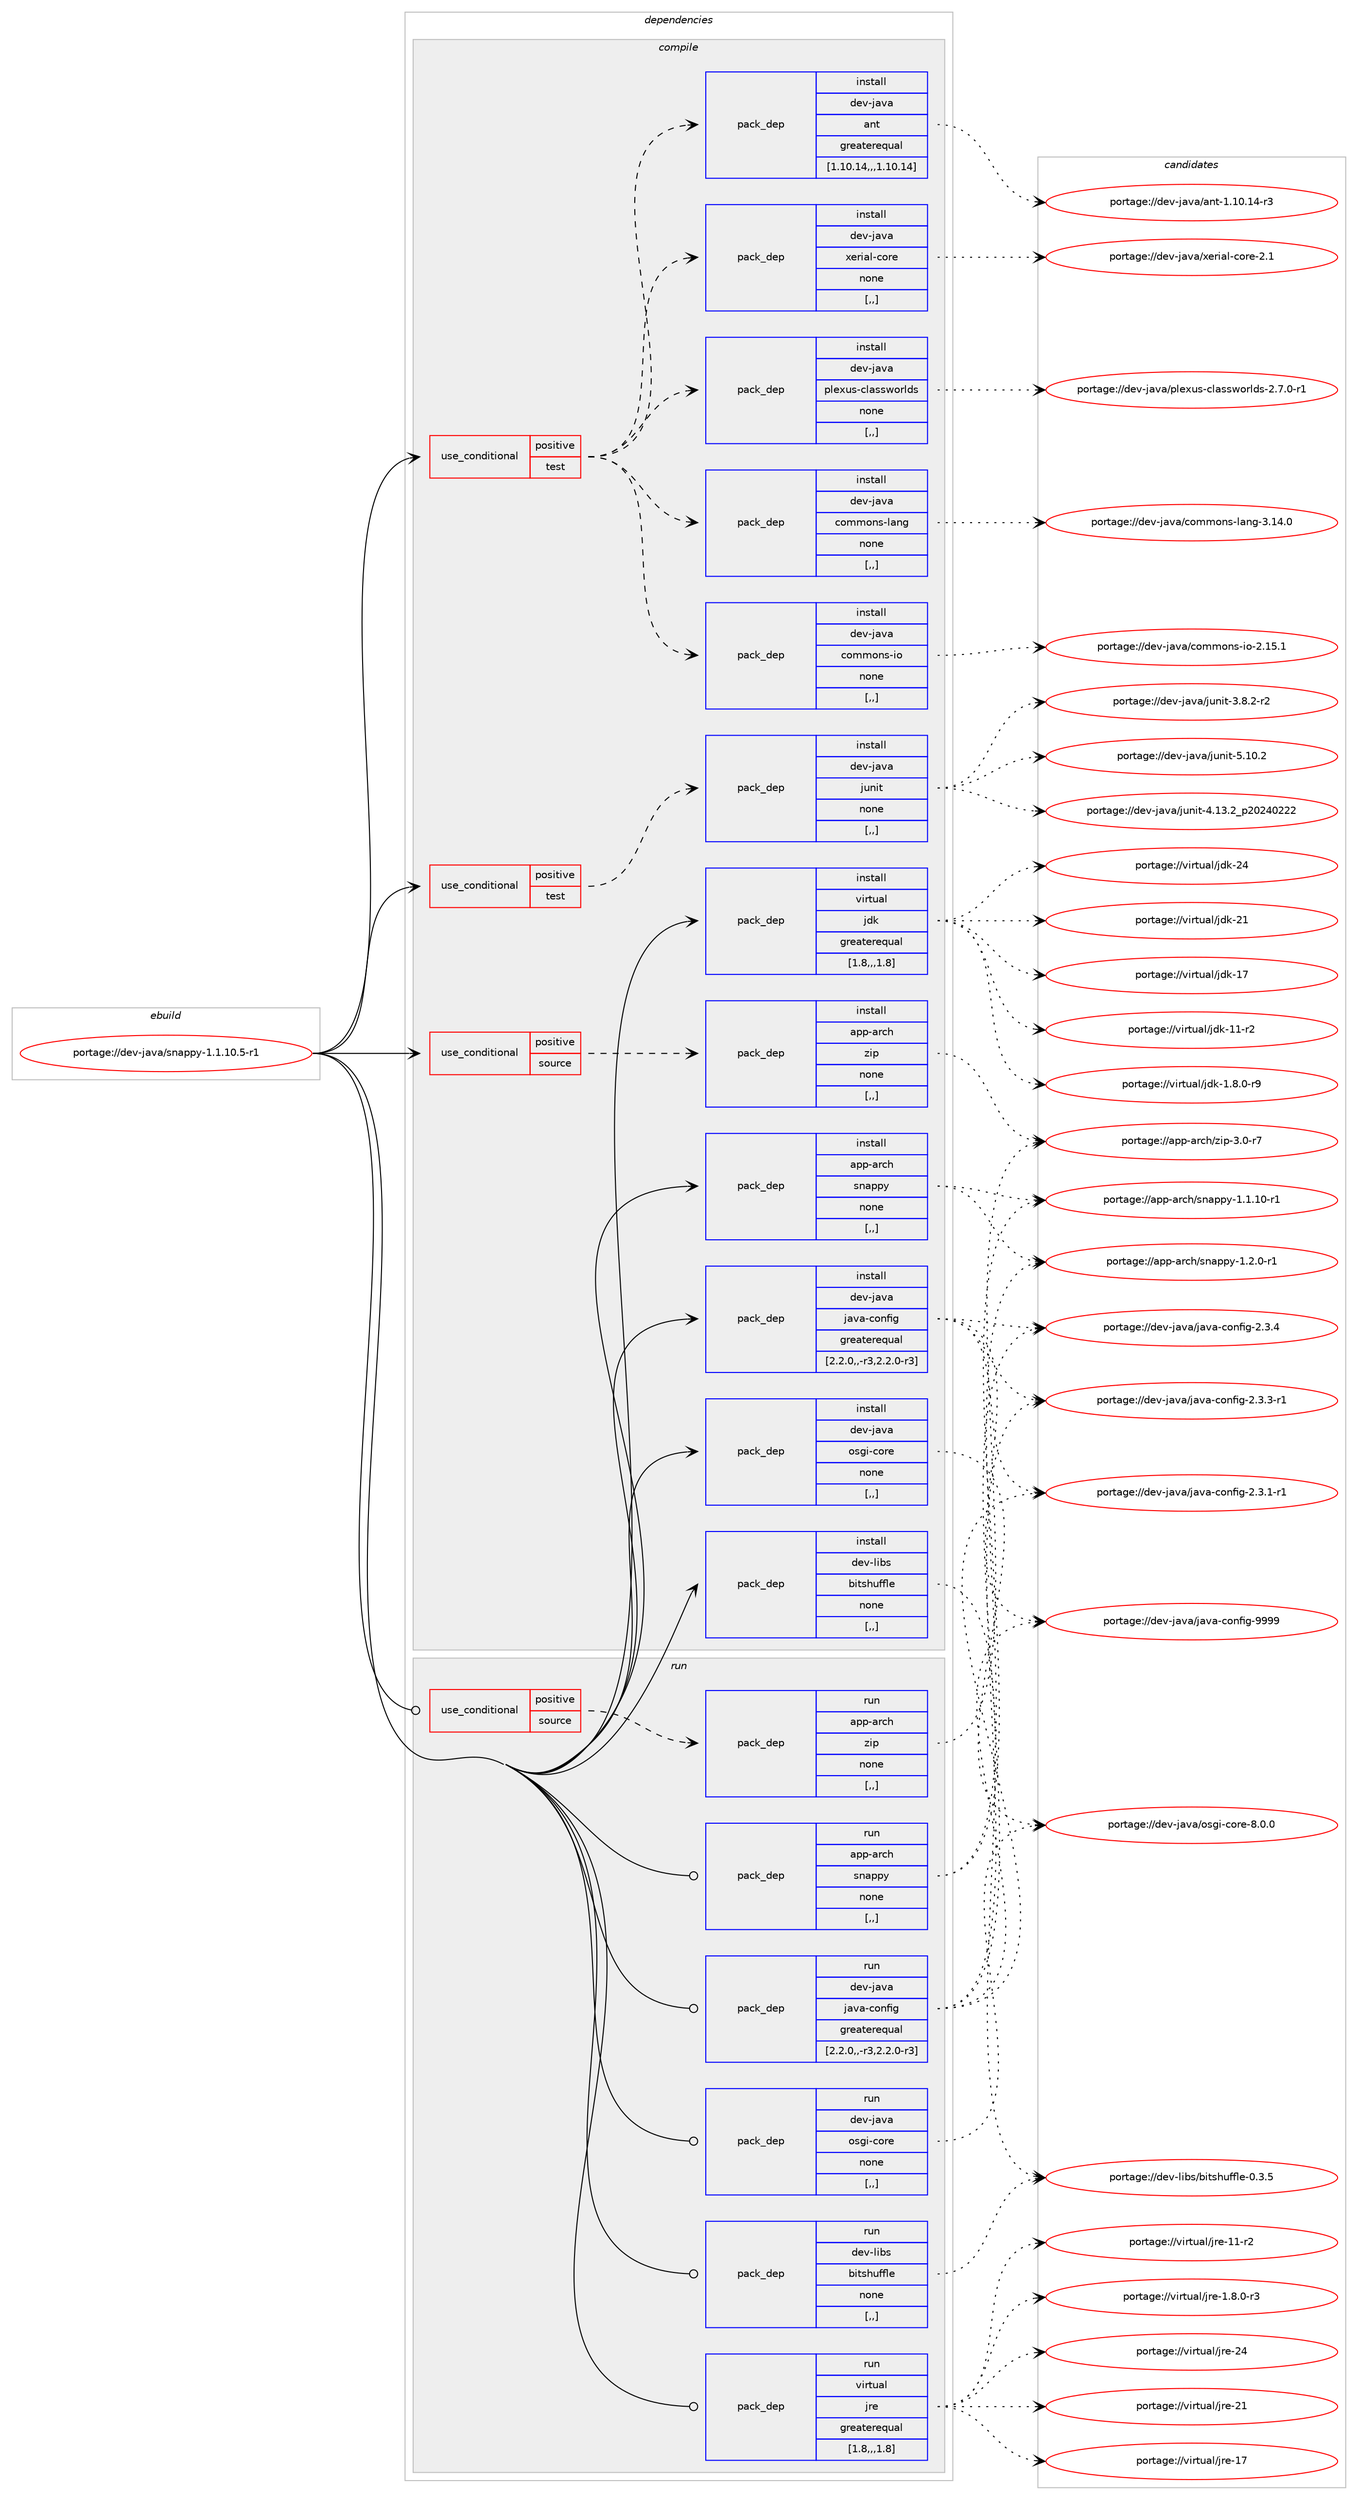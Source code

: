 digraph prolog {

# *************
# Graph options
# *************

newrank=true;
concentrate=true;
compound=true;
graph [rankdir=LR,fontname=Helvetica,fontsize=10,ranksep=1.5];#, ranksep=2.5, nodesep=0.2];
edge  [arrowhead=vee];
node  [fontname=Helvetica,fontsize=10];

# **********
# The ebuild
# **********

subgraph cluster_leftcol {
color=gray;
label=<<i>ebuild</i>>;
id [label="portage://dev-java/snappy-1.1.10.5-r1", color=red, width=4, href="../dev-java/snappy-1.1.10.5-r1.svg"];
}

# ****************
# The dependencies
# ****************

subgraph cluster_midcol {
color=gray;
label=<<i>dependencies</i>>;
subgraph cluster_compile {
fillcolor="#eeeeee";
style=filled;
label=<<i>compile</i>>;
subgraph cond22547 {
dependency97588 [label=<<TABLE BORDER="0" CELLBORDER="1" CELLSPACING="0" CELLPADDING="4"><TR><TD ROWSPAN="3" CELLPADDING="10">use_conditional</TD></TR><TR><TD>positive</TD></TR><TR><TD>source</TD></TR></TABLE>>, shape=none, color=red];
subgraph pack73973 {
dependency97589 [label=<<TABLE BORDER="0" CELLBORDER="1" CELLSPACING="0" CELLPADDING="4" WIDTH="220"><TR><TD ROWSPAN="6" CELLPADDING="30">pack_dep</TD></TR><TR><TD WIDTH="110">install</TD></TR><TR><TD>app-arch</TD></TR><TR><TD>zip</TD></TR><TR><TD>none</TD></TR><TR><TD>[,,]</TD></TR></TABLE>>, shape=none, color=blue];
}
dependency97588:e -> dependency97589:w [weight=20,style="dashed",arrowhead="vee"];
}
id:e -> dependency97588:w [weight=20,style="solid",arrowhead="vee"];
subgraph cond22548 {
dependency97590 [label=<<TABLE BORDER="0" CELLBORDER="1" CELLSPACING="0" CELLPADDING="4"><TR><TD ROWSPAN="3" CELLPADDING="10">use_conditional</TD></TR><TR><TD>positive</TD></TR><TR><TD>test</TD></TR></TABLE>>, shape=none, color=red];
subgraph pack73974 {
dependency97591 [label=<<TABLE BORDER="0" CELLBORDER="1" CELLSPACING="0" CELLPADDING="4" WIDTH="220"><TR><TD ROWSPAN="6" CELLPADDING="30">pack_dep</TD></TR><TR><TD WIDTH="110">install</TD></TR><TR><TD>dev-java</TD></TR><TR><TD>ant</TD></TR><TR><TD>greaterequal</TD></TR><TR><TD>[1.10.14,,,1.10.14]</TD></TR></TABLE>>, shape=none, color=blue];
}
dependency97590:e -> dependency97591:w [weight=20,style="dashed",arrowhead="vee"];
subgraph pack73975 {
dependency97592 [label=<<TABLE BORDER="0" CELLBORDER="1" CELLSPACING="0" CELLPADDING="4" WIDTH="220"><TR><TD ROWSPAN="6" CELLPADDING="30">pack_dep</TD></TR><TR><TD WIDTH="110">install</TD></TR><TR><TD>dev-java</TD></TR><TR><TD>commons-io</TD></TR><TR><TD>none</TD></TR><TR><TD>[,,]</TD></TR></TABLE>>, shape=none, color=blue];
}
dependency97590:e -> dependency97592:w [weight=20,style="dashed",arrowhead="vee"];
subgraph pack73976 {
dependency97593 [label=<<TABLE BORDER="0" CELLBORDER="1" CELLSPACING="0" CELLPADDING="4" WIDTH="220"><TR><TD ROWSPAN="6" CELLPADDING="30">pack_dep</TD></TR><TR><TD WIDTH="110">install</TD></TR><TR><TD>dev-java</TD></TR><TR><TD>commons-lang</TD></TR><TR><TD>none</TD></TR><TR><TD>[,,]</TD></TR></TABLE>>, shape=none, color=blue];
}
dependency97590:e -> dependency97593:w [weight=20,style="dashed",arrowhead="vee"];
subgraph pack73977 {
dependency97594 [label=<<TABLE BORDER="0" CELLBORDER="1" CELLSPACING="0" CELLPADDING="4" WIDTH="220"><TR><TD ROWSPAN="6" CELLPADDING="30">pack_dep</TD></TR><TR><TD WIDTH="110">install</TD></TR><TR><TD>dev-java</TD></TR><TR><TD>plexus-classworlds</TD></TR><TR><TD>none</TD></TR><TR><TD>[,,]</TD></TR></TABLE>>, shape=none, color=blue];
}
dependency97590:e -> dependency97594:w [weight=20,style="dashed",arrowhead="vee"];
subgraph pack73978 {
dependency97595 [label=<<TABLE BORDER="0" CELLBORDER="1" CELLSPACING="0" CELLPADDING="4" WIDTH="220"><TR><TD ROWSPAN="6" CELLPADDING="30">pack_dep</TD></TR><TR><TD WIDTH="110">install</TD></TR><TR><TD>dev-java</TD></TR><TR><TD>xerial-core</TD></TR><TR><TD>none</TD></TR><TR><TD>[,,]</TD></TR></TABLE>>, shape=none, color=blue];
}
dependency97590:e -> dependency97595:w [weight=20,style="dashed",arrowhead="vee"];
}
id:e -> dependency97590:w [weight=20,style="solid",arrowhead="vee"];
subgraph cond22549 {
dependency97596 [label=<<TABLE BORDER="0" CELLBORDER="1" CELLSPACING="0" CELLPADDING="4"><TR><TD ROWSPAN="3" CELLPADDING="10">use_conditional</TD></TR><TR><TD>positive</TD></TR><TR><TD>test</TD></TR></TABLE>>, shape=none, color=red];
subgraph pack73979 {
dependency97597 [label=<<TABLE BORDER="0" CELLBORDER="1" CELLSPACING="0" CELLPADDING="4" WIDTH="220"><TR><TD ROWSPAN="6" CELLPADDING="30">pack_dep</TD></TR><TR><TD WIDTH="110">install</TD></TR><TR><TD>dev-java</TD></TR><TR><TD>junit</TD></TR><TR><TD>none</TD></TR><TR><TD>[,,]</TD></TR></TABLE>>, shape=none, color=blue];
}
dependency97596:e -> dependency97597:w [weight=20,style="dashed",arrowhead="vee"];
}
id:e -> dependency97596:w [weight=20,style="solid",arrowhead="vee"];
subgraph pack73980 {
dependency97598 [label=<<TABLE BORDER="0" CELLBORDER="1" CELLSPACING="0" CELLPADDING="4" WIDTH="220"><TR><TD ROWSPAN="6" CELLPADDING="30">pack_dep</TD></TR><TR><TD WIDTH="110">install</TD></TR><TR><TD>app-arch</TD></TR><TR><TD>snappy</TD></TR><TR><TD>none</TD></TR><TR><TD>[,,]</TD></TR></TABLE>>, shape=none, color=blue];
}
id:e -> dependency97598:w [weight=20,style="solid",arrowhead="vee"];
subgraph pack73981 {
dependency97599 [label=<<TABLE BORDER="0" CELLBORDER="1" CELLSPACING="0" CELLPADDING="4" WIDTH="220"><TR><TD ROWSPAN="6" CELLPADDING="30">pack_dep</TD></TR><TR><TD WIDTH="110">install</TD></TR><TR><TD>dev-java</TD></TR><TR><TD>java-config</TD></TR><TR><TD>greaterequal</TD></TR><TR><TD>[2.2.0,,-r3,2.2.0-r3]</TD></TR></TABLE>>, shape=none, color=blue];
}
id:e -> dependency97599:w [weight=20,style="solid",arrowhead="vee"];
subgraph pack73982 {
dependency97600 [label=<<TABLE BORDER="0" CELLBORDER="1" CELLSPACING="0" CELLPADDING="4" WIDTH="220"><TR><TD ROWSPAN="6" CELLPADDING="30">pack_dep</TD></TR><TR><TD WIDTH="110">install</TD></TR><TR><TD>dev-java</TD></TR><TR><TD>osgi-core</TD></TR><TR><TD>none</TD></TR><TR><TD>[,,]</TD></TR></TABLE>>, shape=none, color=blue];
}
id:e -> dependency97600:w [weight=20,style="solid",arrowhead="vee"];
subgraph pack73983 {
dependency97601 [label=<<TABLE BORDER="0" CELLBORDER="1" CELLSPACING="0" CELLPADDING="4" WIDTH="220"><TR><TD ROWSPAN="6" CELLPADDING="30">pack_dep</TD></TR><TR><TD WIDTH="110">install</TD></TR><TR><TD>dev-libs</TD></TR><TR><TD>bitshuffle</TD></TR><TR><TD>none</TD></TR><TR><TD>[,,]</TD></TR></TABLE>>, shape=none, color=blue];
}
id:e -> dependency97601:w [weight=20,style="solid",arrowhead="vee"];
subgraph pack73984 {
dependency97602 [label=<<TABLE BORDER="0" CELLBORDER="1" CELLSPACING="0" CELLPADDING="4" WIDTH="220"><TR><TD ROWSPAN="6" CELLPADDING="30">pack_dep</TD></TR><TR><TD WIDTH="110">install</TD></TR><TR><TD>virtual</TD></TR><TR><TD>jdk</TD></TR><TR><TD>greaterequal</TD></TR><TR><TD>[1.8,,,1.8]</TD></TR></TABLE>>, shape=none, color=blue];
}
id:e -> dependency97602:w [weight=20,style="solid",arrowhead="vee"];
}
subgraph cluster_compileandrun {
fillcolor="#eeeeee";
style=filled;
label=<<i>compile and run</i>>;
}
subgraph cluster_run {
fillcolor="#eeeeee";
style=filled;
label=<<i>run</i>>;
subgraph cond22550 {
dependency97603 [label=<<TABLE BORDER="0" CELLBORDER="1" CELLSPACING="0" CELLPADDING="4"><TR><TD ROWSPAN="3" CELLPADDING="10">use_conditional</TD></TR><TR><TD>positive</TD></TR><TR><TD>source</TD></TR></TABLE>>, shape=none, color=red];
subgraph pack73985 {
dependency97604 [label=<<TABLE BORDER="0" CELLBORDER="1" CELLSPACING="0" CELLPADDING="4" WIDTH="220"><TR><TD ROWSPAN="6" CELLPADDING="30">pack_dep</TD></TR><TR><TD WIDTH="110">run</TD></TR><TR><TD>app-arch</TD></TR><TR><TD>zip</TD></TR><TR><TD>none</TD></TR><TR><TD>[,,]</TD></TR></TABLE>>, shape=none, color=blue];
}
dependency97603:e -> dependency97604:w [weight=20,style="dashed",arrowhead="vee"];
}
id:e -> dependency97603:w [weight=20,style="solid",arrowhead="odot"];
subgraph pack73986 {
dependency97605 [label=<<TABLE BORDER="0" CELLBORDER="1" CELLSPACING="0" CELLPADDING="4" WIDTH="220"><TR><TD ROWSPAN="6" CELLPADDING="30">pack_dep</TD></TR><TR><TD WIDTH="110">run</TD></TR><TR><TD>app-arch</TD></TR><TR><TD>snappy</TD></TR><TR><TD>none</TD></TR><TR><TD>[,,]</TD></TR></TABLE>>, shape=none, color=blue];
}
id:e -> dependency97605:w [weight=20,style="solid",arrowhead="odot"];
subgraph pack73987 {
dependency97606 [label=<<TABLE BORDER="0" CELLBORDER="1" CELLSPACING="0" CELLPADDING="4" WIDTH="220"><TR><TD ROWSPAN="6" CELLPADDING="30">pack_dep</TD></TR><TR><TD WIDTH="110">run</TD></TR><TR><TD>dev-java</TD></TR><TR><TD>java-config</TD></TR><TR><TD>greaterequal</TD></TR><TR><TD>[2.2.0,,-r3,2.2.0-r3]</TD></TR></TABLE>>, shape=none, color=blue];
}
id:e -> dependency97606:w [weight=20,style="solid",arrowhead="odot"];
subgraph pack73988 {
dependency97607 [label=<<TABLE BORDER="0" CELLBORDER="1" CELLSPACING="0" CELLPADDING="4" WIDTH="220"><TR><TD ROWSPAN="6" CELLPADDING="30">pack_dep</TD></TR><TR><TD WIDTH="110">run</TD></TR><TR><TD>dev-java</TD></TR><TR><TD>osgi-core</TD></TR><TR><TD>none</TD></TR><TR><TD>[,,]</TD></TR></TABLE>>, shape=none, color=blue];
}
id:e -> dependency97607:w [weight=20,style="solid",arrowhead="odot"];
subgraph pack73989 {
dependency97608 [label=<<TABLE BORDER="0" CELLBORDER="1" CELLSPACING="0" CELLPADDING="4" WIDTH="220"><TR><TD ROWSPAN="6" CELLPADDING="30">pack_dep</TD></TR><TR><TD WIDTH="110">run</TD></TR><TR><TD>dev-libs</TD></TR><TR><TD>bitshuffle</TD></TR><TR><TD>none</TD></TR><TR><TD>[,,]</TD></TR></TABLE>>, shape=none, color=blue];
}
id:e -> dependency97608:w [weight=20,style="solid",arrowhead="odot"];
subgraph pack73990 {
dependency97609 [label=<<TABLE BORDER="0" CELLBORDER="1" CELLSPACING="0" CELLPADDING="4" WIDTH="220"><TR><TD ROWSPAN="6" CELLPADDING="30">pack_dep</TD></TR><TR><TD WIDTH="110">run</TD></TR><TR><TD>virtual</TD></TR><TR><TD>jre</TD></TR><TR><TD>greaterequal</TD></TR><TR><TD>[1.8,,,1.8]</TD></TR></TABLE>>, shape=none, color=blue];
}
id:e -> dependency97609:w [weight=20,style="solid",arrowhead="odot"];
}
}

# **************
# The candidates
# **************

subgraph cluster_choices {
rank=same;
color=gray;
label=<<i>candidates</i>>;

subgraph choice73973 {
color=black;
nodesep=1;
choice9711211245971149910447122105112455146484511455 [label="portage://app-arch/zip-3.0-r7", color=red, width=4,href="../app-arch/zip-3.0-r7.svg"];
dependency97589:e -> choice9711211245971149910447122105112455146484511455:w [style=dotted,weight="100"];
}
subgraph choice73974 {
color=black;
nodesep=1;
choice100101118451069711897479711011645494649484649524511451 [label="portage://dev-java/ant-1.10.14-r3", color=red, width=4,href="../dev-java/ant-1.10.14-r3.svg"];
dependency97591:e -> choice100101118451069711897479711011645494649484649524511451:w [style=dotted,weight="100"];
}
subgraph choice73975 {
color=black;
nodesep=1;
choice10010111845106971189747991111091091111101154510511145504649534649 [label="portage://dev-java/commons-io-2.15.1", color=red, width=4,href="../dev-java/commons-io-2.15.1.svg"];
dependency97592:e -> choice10010111845106971189747991111091091111101154510511145504649534649:w [style=dotted,weight="100"];
}
subgraph choice73976 {
color=black;
nodesep=1;
choice1001011184510697118974799111109109111110115451089711010345514649524648 [label="portage://dev-java/commons-lang-3.14.0", color=red, width=4,href="../dev-java/commons-lang-3.14.0.svg"];
dependency97593:e -> choice1001011184510697118974799111109109111110115451089711010345514649524648:w [style=dotted,weight="100"];
}
subgraph choice73977 {
color=black;
nodesep=1;
choice100101118451069711897471121081011201171154599108971151151191111141081001154550465546484511449 [label="portage://dev-java/plexus-classworlds-2.7.0-r1", color=red, width=4,href="../dev-java/plexus-classworlds-2.7.0-r1.svg"];
dependency97594:e -> choice100101118451069711897471121081011201171154599108971151151191111141081001154550465546484511449:w [style=dotted,weight="100"];
}
subgraph choice73978 {
color=black;
nodesep=1;
choice1001011184510697118974712010111410597108459911111410145504649 [label="portage://dev-java/xerial-core-2.1", color=red, width=4,href="../dev-java/xerial-core-2.1.svg"];
dependency97595:e -> choice1001011184510697118974712010111410597108459911111410145504649:w [style=dotted,weight="100"];
}
subgraph choice73979 {
color=black;
nodesep=1;
choice1001011184510697118974710611711010511645534649484650 [label="portage://dev-java/junit-5.10.2", color=red, width=4,href="../dev-java/junit-5.10.2.svg"];
choice1001011184510697118974710611711010511645524649514650951125048505248505050 [label="portage://dev-java/junit-4.13.2_p20240222", color=red, width=4,href="../dev-java/junit-4.13.2_p20240222.svg"];
choice100101118451069711897471061171101051164551465646504511450 [label="portage://dev-java/junit-3.8.2-r2", color=red, width=4,href="../dev-java/junit-3.8.2-r2.svg"];
dependency97597:e -> choice1001011184510697118974710611711010511645534649484650:w [style=dotted,weight="100"];
dependency97597:e -> choice1001011184510697118974710611711010511645524649514650951125048505248505050:w [style=dotted,weight="100"];
dependency97597:e -> choice100101118451069711897471061171101051164551465646504511450:w [style=dotted,weight="100"];
}
subgraph choice73980 {
color=black;
nodesep=1;
choice9711211245971149910447115110971121121214549465046484511449 [label="portage://app-arch/snappy-1.2.0-r1", color=red, width=4,href="../app-arch/snappy-1.2.0-r1.svg"];
choice971121124597114991044711511097112112121454946494649484511449 [label="portage://app-arch/snappy-1.1.10-r1", color=red, width=4,href="../app-arch/snappy-1.1.10-r1.svg"];
dependency97598:e -> choice9711211245971149910447115110971121121214549465046484511449:w [style=dotted,weight="100"];
dependency97598:e -> choice971121124597114991044711511097112112121454946494649484511449:w [style=dotted,weight="100"];
}
subgraph choice73981 {
color=black;
nodesep=1;
choice10010111845106971189747106971189745991111101021051034557575757 [label="portage://dev-java/java-config-9999", color=red, width=4,href="../dev-java/java-config-9999.svg"];
choice1001011184510697118974710697118974599111110102105103455046514652 [label="portage://dev-java/java-config-2.3.4", color=red, width=4,href="../dev-java/java-config-2.3.4.svg"];
choice10010111845106971189747106971189745991111101021051034550465146514511449 [label="portage://dev-java/java-config-2.3.3-r1", color=red, width=4,href="../dev-java/java-config-2.3.3-r1.svg"];
choice10010111845106971189747106971189745991111101021051034550465146494511449 [label="portage://dev-java/java-config-2.3.1-r1", color=red, width=4,href="../dev-java/java-config-2.3.1-r1.svg"];
dependency97599:e -> choice10010111845106971189747106971189745991111101021051034557575757:w [style=dotted,weight="100"];
dependency97599:e -> choice1001011184510697118974710697118974599111110102105103455046514652:w [style=dotted,weight="100"];
dependency97599:e -> choice10010111845106971189747106971189745991111101021051034550465146514511449:w [style=dotted,weight="100"];
dependency97599:e -> choice10010111845106971189747106971189745991111101021051034550465146494511449:w [style=dotted,weight="100"];
}
subgraph choice73982 {
color=black;
nodesep=1;
choice100101118451069711897471111151031054599111114101455646484648 [label="portage://dev-java/osgi-core-8.0.0", color=red, width=4,href="../dev-java/osgi-core-8.0.0.svg"];
dependency97600:e -> choice100101118451069711897471111151031054599111114101455646484648:w [style=dotted,weight="100"];
}
subgraph choice73983 {
color=black;
nodesep=1;
choice10010111845108105981154798105116115104117102102108101454846514653 [label="portage://dev-libs/bitshuffle-0.3.5", color=red, width=4,href="../dev-libs/bitshuffle-0.3.5.svg"];
dependency97601:e -> choice10010111845108105981154798105116115104117102102108101454846514653:w [style=dotted,weight="100"];
}
subgraph choice73984 {
color=black;
nodesep=1;
choice1181051141161179710847106100107455052 [label="portage://virtual/jdk-24", color=red, width=4,href="../virtual/jdk-24.svg"];
choice1181051141161179710847106100107455049 [label="portage://virtual/jdk-21", color=red, width=4,href="../virtual/jdk-21.svg"];
choice1181051141161179710847106100107454955 [label="portage://virtual/jdk-17", color=red, width=4,href="../virtual/jdk-17.svg"];
choice11810511411611797108471061001074549494511450 [label="portage://virtual/jdk-11-r2", color=red, width=4,href="../virtual/jdk-11-r2.svg"];
choice11810511411611797108471061001074549465646484511457 [label="portage://virtual/jdk-1.8.0-r9", color=red, width=4,href="../virtual/jdk-1.8.0-r9.svg"];
dependency97602:e -> choice1181051141161179710847106100107455052:w [style=dotted,weight="100"];
dependency97602:e -> choice1181051141161179710847106100107455049:w [style=dotted,weight="100"];
dependency97602:e -> choice1181051141161179710847106100107454955:w [style=dotted,weight="100"];
dependency97602:e -> choice11810511411611797108471061001074549494511450:w [style=dotted,weight="100"];
dependency97602:e -> choice11810511411611797108471061001074549465646484511457:w [style=dotted,weight="100"];
}
subgraph choice73985 {
color=black;
nodesep=1;
choice9711211245971149910447122105112455146484511455 [label="portage://app-arch/zip-3.0-r7", color=red, width=4,href="../app-arch/zip-3.0-r7.svg"];
dependency97604:e -> choice9711211245971149910447122105112455146484511455:w [style=dotted,weight="100"];
}
subgraph choice73986 {
color=black;
nodesep=1;
choice9711211245971149910447115110971121121214549465046484511449 [label="portage://app-arch/snappy-1.2.0-r1", color=red, width=4,href="../app-arch/snappy-1.2.0-r1.svg"];
choice971121124597114991044711511097112112121454946494649484511449 [label="portage://app-arch/snappy-1.1.10-r1", color=red, width=4,href="../app-arch/snappy-1.1.10-r1.svg"];
dependency97605:e -> choice9711211245971149910447115110971121121214549465046484511449:w [style=dotted,weight="100"];
dependency97605:e -> choice971121124597114991044711511097112112121454946494649484511449:w [style=dotted,weight="100"];
}
subgraph choice73987 {
color=black;
nodesep=1;
choice10010111845106971189747106971189745991111101021051034557575757 [label="portage://dev-java/java-config-9999", color=red, width=4,href="../dev-java/java-config-9999.svg"];
choice1001011184510697118974710697118974599111110102105103455046514652 [label="portage://dev-java/java-config-2.3.4", color=red, width=4,href="../dev-java/java-config-2.3.4.svg"];
choice10010111845106971189747106971189745991111101021051034550465146514511449 [label="portage://dev-java/java-config-2.3.3-r1", color=red, width=4,href="../dev-java/java-config-2.3.3-r1.svg"];
choice10010111845106971189747106971189745991111101021051034550465146494511449 [label="portage://dev-java/java-config-2.3.1-r1", color=red, width=4,href="../dev-java/java-config-2.3.1-r1.svg"];
dependency97606:e -> choice10010111845106971189747106971189745991111101021051034557575757:w [style=dotted,weight="100"];
dependency97606:e -> choice1001011184510697118974710697118974599111110102105103455046514652:w [style=dotted,weight="100"];
dependency97606:e -> choice10010111845106971189747106971189745991111101021051034550465146514511449:w [style=dotted,weight="100"];
dependency97606:e -> choice10010111845106971189747106971189745991111101021051034550465146494511449:w [style=dotted,weight="100"];
}
subgraph choice73988 {
color=black;
nodesep=1;
choice100101118451069711897471111151031054599111114101455646484648 [label="portage://dev-java/osgi-core-8.0.0", color=red, width=4,href="../dev-java/osgi-core-8.0.0.svg"];
dependency97607:e -> choice100101118451069711897471111151031054599111114101455646484648:w [style=dotted,weight="100"];
}
subgraph choice73989 {
color=black;
nodesep=1;
choice10010111845108105981154798105116115104117102102108101454846514653 [label="portage://dev-libs/bitshuffle-0.3.5", color=red, width=4,href="../dev-libs/bitshuffle-0.3.5.svg"];
dependency97608:e -> choice10010111845108105981154798105116115104117102102108101454846514653:w [style=dotted,weight="100"];
}
subgraph choice73990 {
color=black;
nodesep=1;
choice1181051141161179710847106114101455052 [label="portage://virtual/jre-24", color=red, width=4,href="../virtual/jre-24.svg"];
choice1181051141161179710847106114101455049 [label="portage://virtual/jre-21", color=red, width=4,href="../virtual/jre-21.svg"];
choice1181051141161179710847106114101454955 [label="portage://virtual/jre-17", color=red, width=4,href="../virtual/jre-17.svg"];
choice11810511411611797108471061141014549494511450 [label="portage://virtual/jre-11-r2", color=red, width=4,href="../virtual/jre-11-r2.svg"];
choice11810511411611797108471061141014549465646484511451 [label="portage://virtual/jre-1.8.0-r3", color=red, width=4,href="../virtual/jre-1.8.0-r3.svg"];
dependency97609:e -> choice1181051141161179710847106114101455052:w [style=dotted,weight="100"];
dependency97609:e -> choice1181051141161179710847106114101455049:w [style=dotted,weight="100"];
dependency97609:e -> choice1181051141161179710847106114101454955:w [style=dotted,weight="100"];
dependency97609:e -> choice11810511411611797108471061141014549494511450:w [style=dotted,weight="100"];
dependency97609:e -> choice11810511411611797108471061141014549465646484511451:w [style=dotted,weight="100"];
}
}

}
